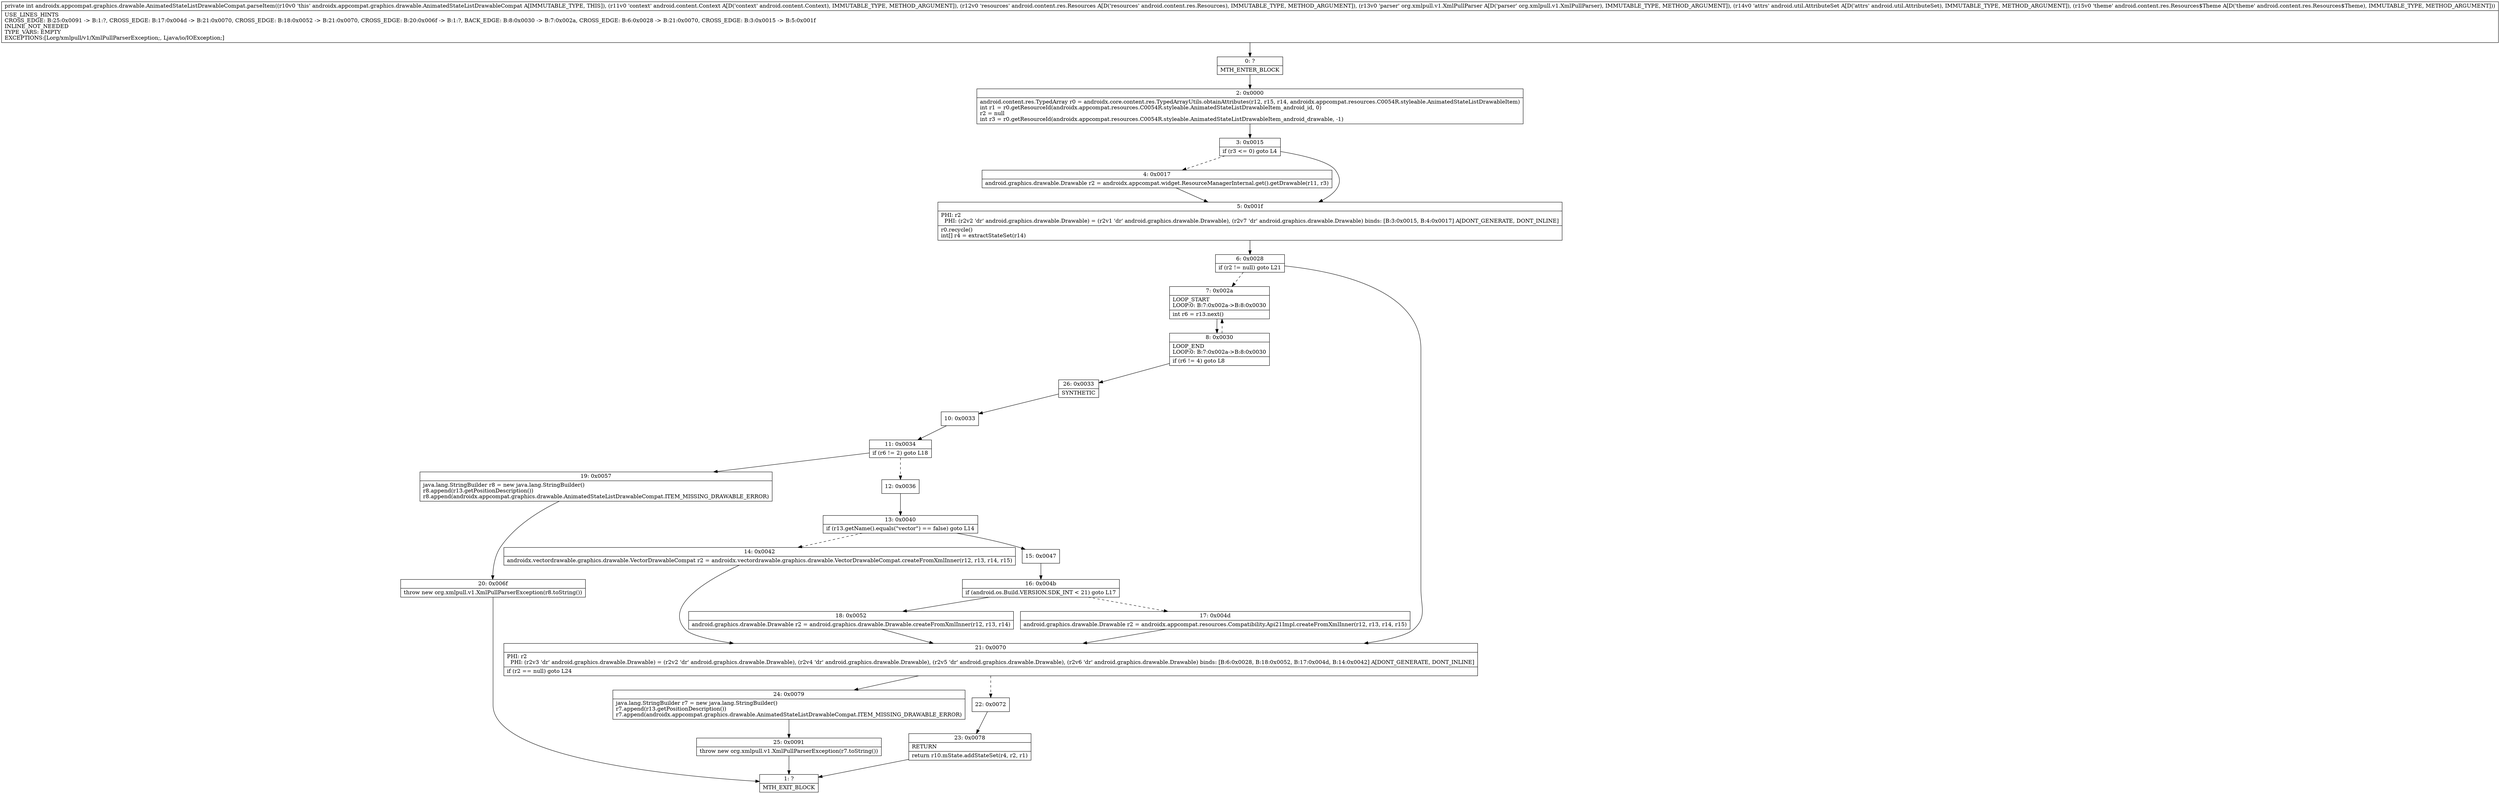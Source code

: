 digraph "CFG forandroidx.appcompat.graphics.drawable.AnimatedStateListDrawableCompat.parseItem(Landroid\/content\/Context;Landroid\/content\/res\/Resources;Lorg\/xmlpull\/v1\/XmlPullParser;Landroid\/util\/AttributeSet;Landroid\/content\/res\/Resources$Theme;)I" {
Node_0 [shape=record,label="{0\:\ ?|MTH_ENTER_BLOCK\l}"];
Node_2 [shape=record,label="{2\:\ 0x0000|android.content.res.TypedArray r0 = androidx.core.content.res.TypedArrayUtils.obtainAttributes(r12, r15, r14, androidx.appcompat.resources.C0054R.styleable.AnimatedStateListDrawableItem)\lint r1 = r0.getResourceId(androidx.appcompat.resources.C0054R.styleable.AnimatedStateListDrawableItem_android_id, 0)\lr2 = null\lint r3 = r0.getResourceId(androidx.appcompat.resources.C0054R.styleable.AnimatedStateListDrawableItem_android_drawable, \-1)\l}"];
Node_3 [shape=record,label="{3\:\ 0x0015|if (r3 \<= 0) goto L4\l}"];
Node_4 [shape=record,label="{4\:\ 0x0017|android.graphics.drawable.Drawable r2 = androidx.appcompat.widget.ResourceManagerInternal.get().getDrawable(r11, r3)\l}"];
Node_5 [shape=record,label="{5\:\ 0x001f|PHI: r2 \l  PHI: (r2v2 'dr' android.graphics.drawable.Drawable) = (r2v1 'dr' android.graphics.drawable.Drawable), (r2v7 'dr' android.graphics.drawable.Drawable) binds: [B:3:0x0015, B:4:0x0017] A[DONT_GENERATE, DONT_INLINE]\l|r0.recycle()\lint[] r4 = extractStateSet(r14)\l}"];
Node_6 [shape=record,label="{6\:\ 0x0028|if (r2 != null) goto L21\l}"];
Node_7 [shape=record,label="{7\:\ 0x002a|LOOP_START\lLOOP:0: B:7:0x002a\-\>B:8:0x0030\l|int r6 = r13.next()\l}"];
Node_8 [shape=record,label="{8\:\ 0x0030|LOOP_END\lLOOP:0: B:7:0x002a\-\>B:8:0x0030\l|if (r6 != 4) goto L8\l}"];
Node_26 [shape=record,label="{26\:\ 0x0033|SYNTHETIC\l}"];
Node_10 [shape=record,label="{10\:\ 0x0033}"];
Node_11 [shape=record,label="{11\:\ 0x0034|if (r6 != 2) goto L18\l}"];
Node_12 [shape=record,label="{12\:\ 0x0036}"];
Node_13 [shape=record,label="{13\:\ 0x0040|if (r13.getName().equals(\"vector\") == false) goto L14\l}"];
Node_14 [shape=record,label="{14\:\ 0x0042|androidx.vectordrawable.graphics.drawable.VectorDrawableCompat r2 = androidx.vectordrawable.graphics.drawable.VectorDrawableCompat.createFromXmlInner(r12, r13, r14, r15)\l}"];
Node_15 [shape=record,label="{15\:\ 0x0047}"];
Node_16 [shape=record,label="{16\:\ 0x004b|if (android.os.Build.VERSION.SDK_INT \< 21) goto L17\l}"];
Node_17 [shape=record,label="{17\:\ 0x004d|android.graphics.drawable.Drawable r2 = androidx.appcompat.resources.Compatibility.Api21Impl.createFromXmlInner(r12, r13, r14, r15)\l}"];
Node_18 [shape=record,label="{18\:\ 0x0052|android.graphics.drawable.Drawable r2 = android.graphics.drawable.Drawable.createFromXmlInner(r12, r13, r14)\l}"];
Node_19 [shape=record,label="{19\:\ 0x0057|java.lang.StringBuilder r8 = new java.lang.StringBuilder()\lr8.append(r13.getPositionDescription())\lr8.append(androidx.appcompat.graphics.drawable.AnimatedStateListDrawableCompat.ITEM_MISSING_DRAWABLE_ERROR)\l}"];
Node_20 [shape=record,label="{20\:\ 0x006f|throw new org.xmlpull.v1.XmlPullParserException(r8.toString())\l}"];
Node_1 [shape=record,label="{1\:\ ?|MTH_EXIT_BLOCK\l}"];
Node_21 [shape=record,label="{21\:\ 0x0070|PHI: r2 \l  PHI: (r2v3 'dr' android.graphics.drawable.Drawable) = (r2v2 'dr' android.graphics.drawable.Drawable), (r2v4 'dr' android.graphics.drawable.Drawable), (r2v5 'dr' android.graphics.drawable.Drawable), (r2v6 'dr' android.graphics.drawable.Drawable) binds: [B:6:0x0028, B:18:0x0052, B:17:0x004d, B:14:0x0042] A[DONT_GENERATE, DONT_INLINE]\l|if (r2 == null) goto L24\l}"];
Node_22 [shape=record,label="{22\:\ 0x0072}"];
Node_23 [shape=record,label="{23\:\ 0x0078|RETURN\l|return r10.mState.addStateSet(r4, r2, r1)\l}"];
Node_24 [shape=record,label="{24\:\ 0x0079|java.lang.StringBuilder r7 = new java.lang.StringBuilder()\lr7.append(r13.getPositionDescription())\lr7.append(androidx.appcompat.graphics.drawable.AnimatedStateListDrawableCompat.ITEM_MISSING_DRAWABLE_ERROR)\l}"];
Node_25 [shape=record,label="{25\:\ 0x0091|throw new org.xmlpull.v1.XmlPullParserException(r7.toString())\l}"];
MethodNode[shape=record,label="{private int androidx.appcompat.graphics.drawable.AnimatedStateListDrawableCompat.parseItem((r10v0 'this' androidx.appcompat.graphics.drawable.AnimatedStateListDrawableCompat A[IMMUTABLE_TYPE, THIS]), (r11v0 'context' android.content.Context A[D('context' android.content.Context), IMMUTABLE_TYPE, METHOD_ARGUMENT]), (r12v0 'resources' android.content.res.Resources A[D('resources' android.content.res.Resources), IMMUTABLE_TYPE, METHOD_ARGUMENT]), (r13v0 'parser' org.xmlpull.v1.XmlPullParser A[D('parser' org.xmlpull.v1.XmlPullParser), IMMUTABLE_TYPE, METHOD_ARGUMENT]), (r14v0 'attrs' android.util.AttributeSet A[D('attrs' android.util.AttributeSet), IMMUTABLE_TYPE, METHOD_ARGUMENT]), (r15v0 'theme' android.content.res.Resources$Theme A[D('theme' android.content.res.Resources$Theme), IMMUTABLE_TYPE, METHOD_ARGUMENT]))  | USE_LINES_HINTS\lCROSS_EDGE: B:25:0x0091 \-\> B:1:?, CROSS_EDGE: B:17:0x004d \-\> B:21:0x0070, CROSS_EDGE: B:18:0x0052 \-\> B:21:0x0070, CROSS_EDGE: B:20:0x006f \-\> B:1:?, BACK_EDGE: B:8:0x0030 \-\> B:7:0x002a, CROSS_EDGE: B:6:0x0028 \-\> B:21:0x0070, CROSS_EDGE: B:3:0x0015 \-\> B:5:0x001f\lINLINE_NOT_NEEDED\lTYPE_VARS: EMPTY\lEXCEPTIONS:[Lorg\/xmlpull\/v1\/XmlPullParserException;, Ljava\/io\/IOException;]\l}"];
MethodNode -> Node_0;Node_0 -> Node_2;
Node_2 -> Node_3;
Node_3 -> Node_4[style=dashed];
Node_3 -> Node_5;
Node_4 -> Node_5;
Node_5 -> Node_6;
Node_6 -> Node_7[style=dashed];
Node_6 -> Node_21;
Node_7 -> Node_8;
Node_8 -> Node_7[style=dashed];
Node_8 -> Node_26;
Node_26 -> Node_10;
Node_10 -> Node_11;
Node_11 -> Node_12[style=dashed];
Node_11 -> Node_19;
Node_12 -> Node_13;
Node_13 -> Node_14[style=dashed];
Node_13 -> Node_15;
Node_14 -> Node_21;
Node_15 -> Node_16;
Node_16 -> Node_17[style=dashed];
Node_16 -> Node_18;
Node_17 -> Node_21;
Node_18 -> Node_21;
Node_19 -> Node_20;
Node_20 -> Node_1;
Node_21 -> Node_22[style=dashed];
Node_21 -> Node_24;
Node_22 -> Node_23;
Node_23 -> Node_1;
Node_24 -> Node_25;
Node_25 -> Node_1;
}

